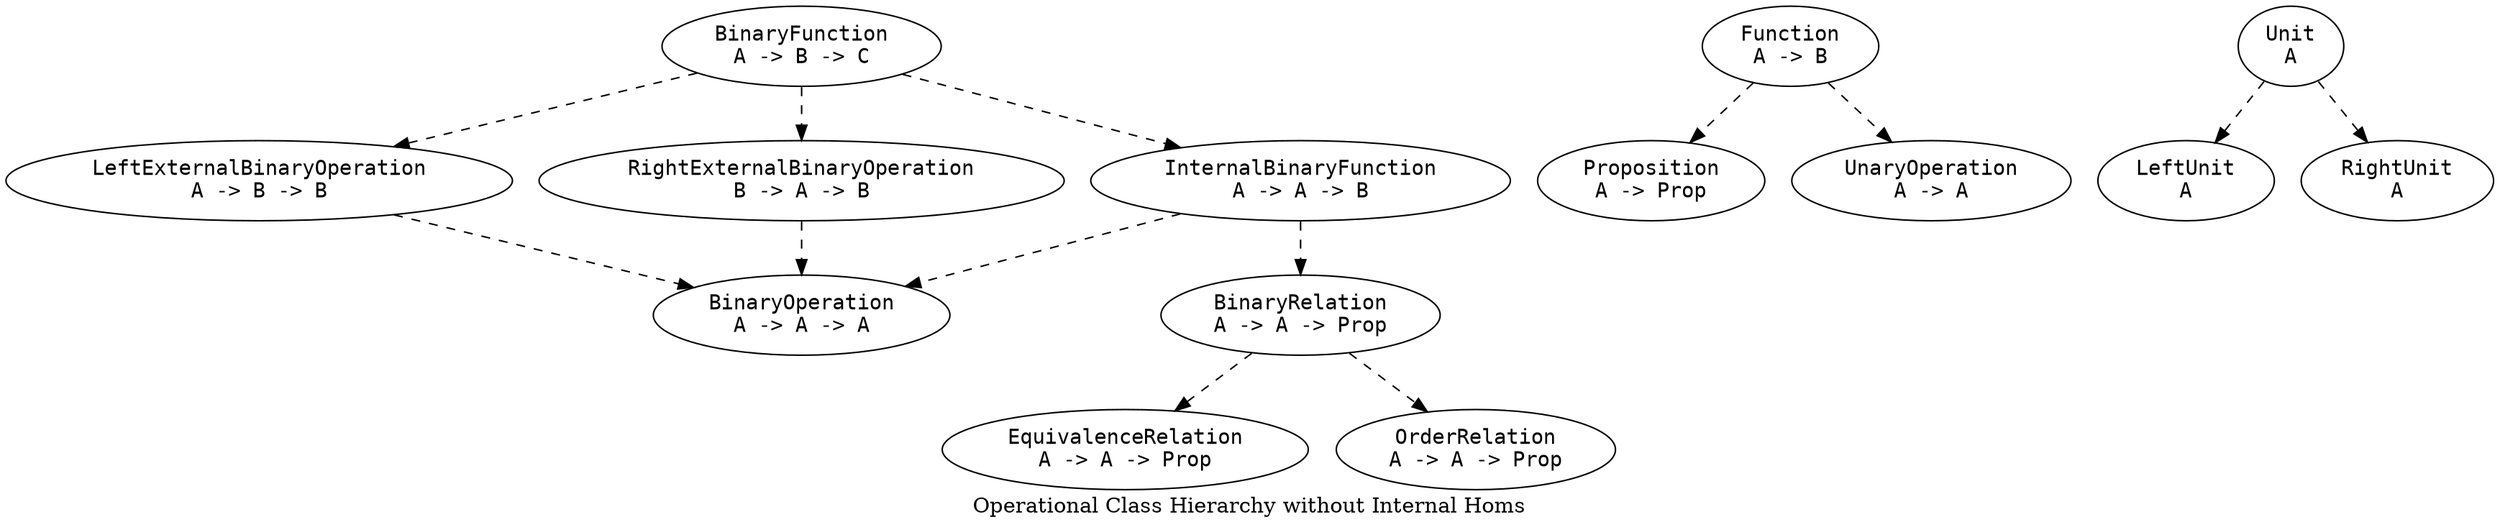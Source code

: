 digraph Has {
  label = "Operational Class Hierarchy without Internal Homs"

  node [fontname = monospace]

  BinFn [label = "BinaryFunction\nA -> B -> C"]
  BinOp [label = "BinaryOperation\nA -> A -> A"]
  BinRel [label = "BinaryRelation\nA -> A -> Prop"]
  EqRel [label = "EquivalenceRelation\nA -> A -> Prop"]
  Fn [label = "Function\nA -> B"]
  IntBinFn [label = "InternalBinaryFunction\nA -> A -> B"]
  LExtBinOp [label = "LeftExternalBinaryOperation\nA -> B -> B"]
  LUn [label = "LeftUnit\nA"]
  OrdRel [label = "OrderRelation\nA -> A -> Prop"]
  Prop [label = "Proposition\nA -> Prop"]
  RExtBinOp [label = "RightExternalBinaryOperation\nB -> A -> B"]
  RUn [label = "RightUnit\nA"]
  Un [label = "Unit\nA"]
  UnOp [label = "UnaryOperation\nA -> A"]

  edge [style = dashed]

  BinFn -> IntBinFn
  BinFn -> LExtBinOp
  BinFn -> RExtBinOp
  BinRel -> EqRel
  BinRel -> OrdRel
  Fn -> Prop
  Fn -> UnOp
  IntBinFn -> BinOp
  IntBinFn -> BinRel
  LExtBinOp -> BinOp
  RExtBinOp -> BinOp
  Un -> LUn
  Un -> RUn
}
